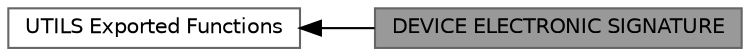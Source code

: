 digraph "DEVICE ELECTRONIC SIGNATURE"
{
 // LATEX_PDF_SIZE
  bgcolor="transparent";
  edge [fontname=Helvetica,fontsize=10,labelfontname=Helvetica,labelfontsize=10];
  node [fontname=Helvetica,fontsize=10,shape=box,height=0.2,width=0.4];
  rankdir=LR;
  Node1 [id="Node000001",label="DEVICE ELECTRONIC SIGNATURE",height=0.2,width=0.4,color="gray40", fillcolor="grey60", style="filled", fontcolor="black",tooltip=" "];
  Node2 [id="Node000002",label="UTILS Exported Functions",height=0.2,width=0.4,color="grey40", fillcolor="white", style="filled",URL="$group__UTILS__LL__Exported__Functions.html",tooltip=" "];
  Node2->Node1 [shape=plaintext, dir="back", style="solid"];
}
